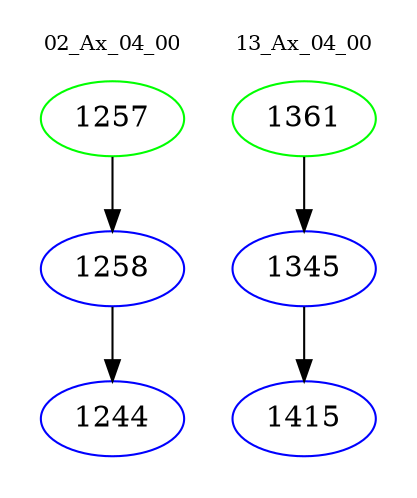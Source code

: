 digraph{
subgraph cluster_0 {
color = white
label = "02_Ax_04_00";
fontsize=10;
T0_1257 [label="1257", color="green"]
T0_1257 -> T0_1258 [color="black"]
T0_1258 [label="1258", color="blue"]
T0_1258 -> T0_1244 [color="black"]
T0_1244 [label="1244", color="blue"]
}
subgraph cluster_1 {
color = white
label = "13_Ax_04_00";
fontsize=10;
T1_1361 [label="1361", color="green"]
T1_1361 -> T1_1345 [color="black"]
T1_1345 [label="1345", color="blue"]
T1_1345 -> T1_1415 [color="black"]
T1_1415 [label="1415", color="blue"]
}
}
